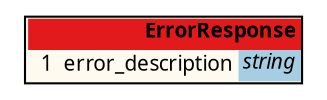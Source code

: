 /*
	do not edit:
	auto-generated by github.com/seamia/protodot
*/
digraph protodot {

	/* package:    */
	/* source:    interfaces/ErrorResponse.proto */
	/* selection:  */

	rankdir=LR;
	label="";
	tooltip="";
	bgcolor="transparent"

	node [
		shape=plaintext
		fontsize=10
		fontname="Ubuntu"
	];


	/* ------ nodes ------ */

	/* ------ leaving the root package unwrapped ------ */
	Node_Ja_100	[shape=plaintext tooltip=".ErrorResponse" label=<<TABLE BORDER="1" CELLBORDER="0" CELLSPACING="0" BGCOLOR="#fffaf0"><TR><TD COLSPAN="4" PORT="header" BGCOLOR="#e31a1c" ALIGN="right"><b>ErrorResponse</b></TD></TR><TR><TD ALIGN="right"></TD><TD ALIGN="right">1</TD><TD ALIGN="left">error_description</TD><TD BGCOLOR="#a6cee3" PORT="poerror_description" ALIGN="right" TITLE="string"><i>string</i></TD></TR></TABLE>>];

	/* ------ connections ------ */

	/* generated by github.com/seamia/protodot on Thursday, 08-May-25 19:23:51 UTC */
}
